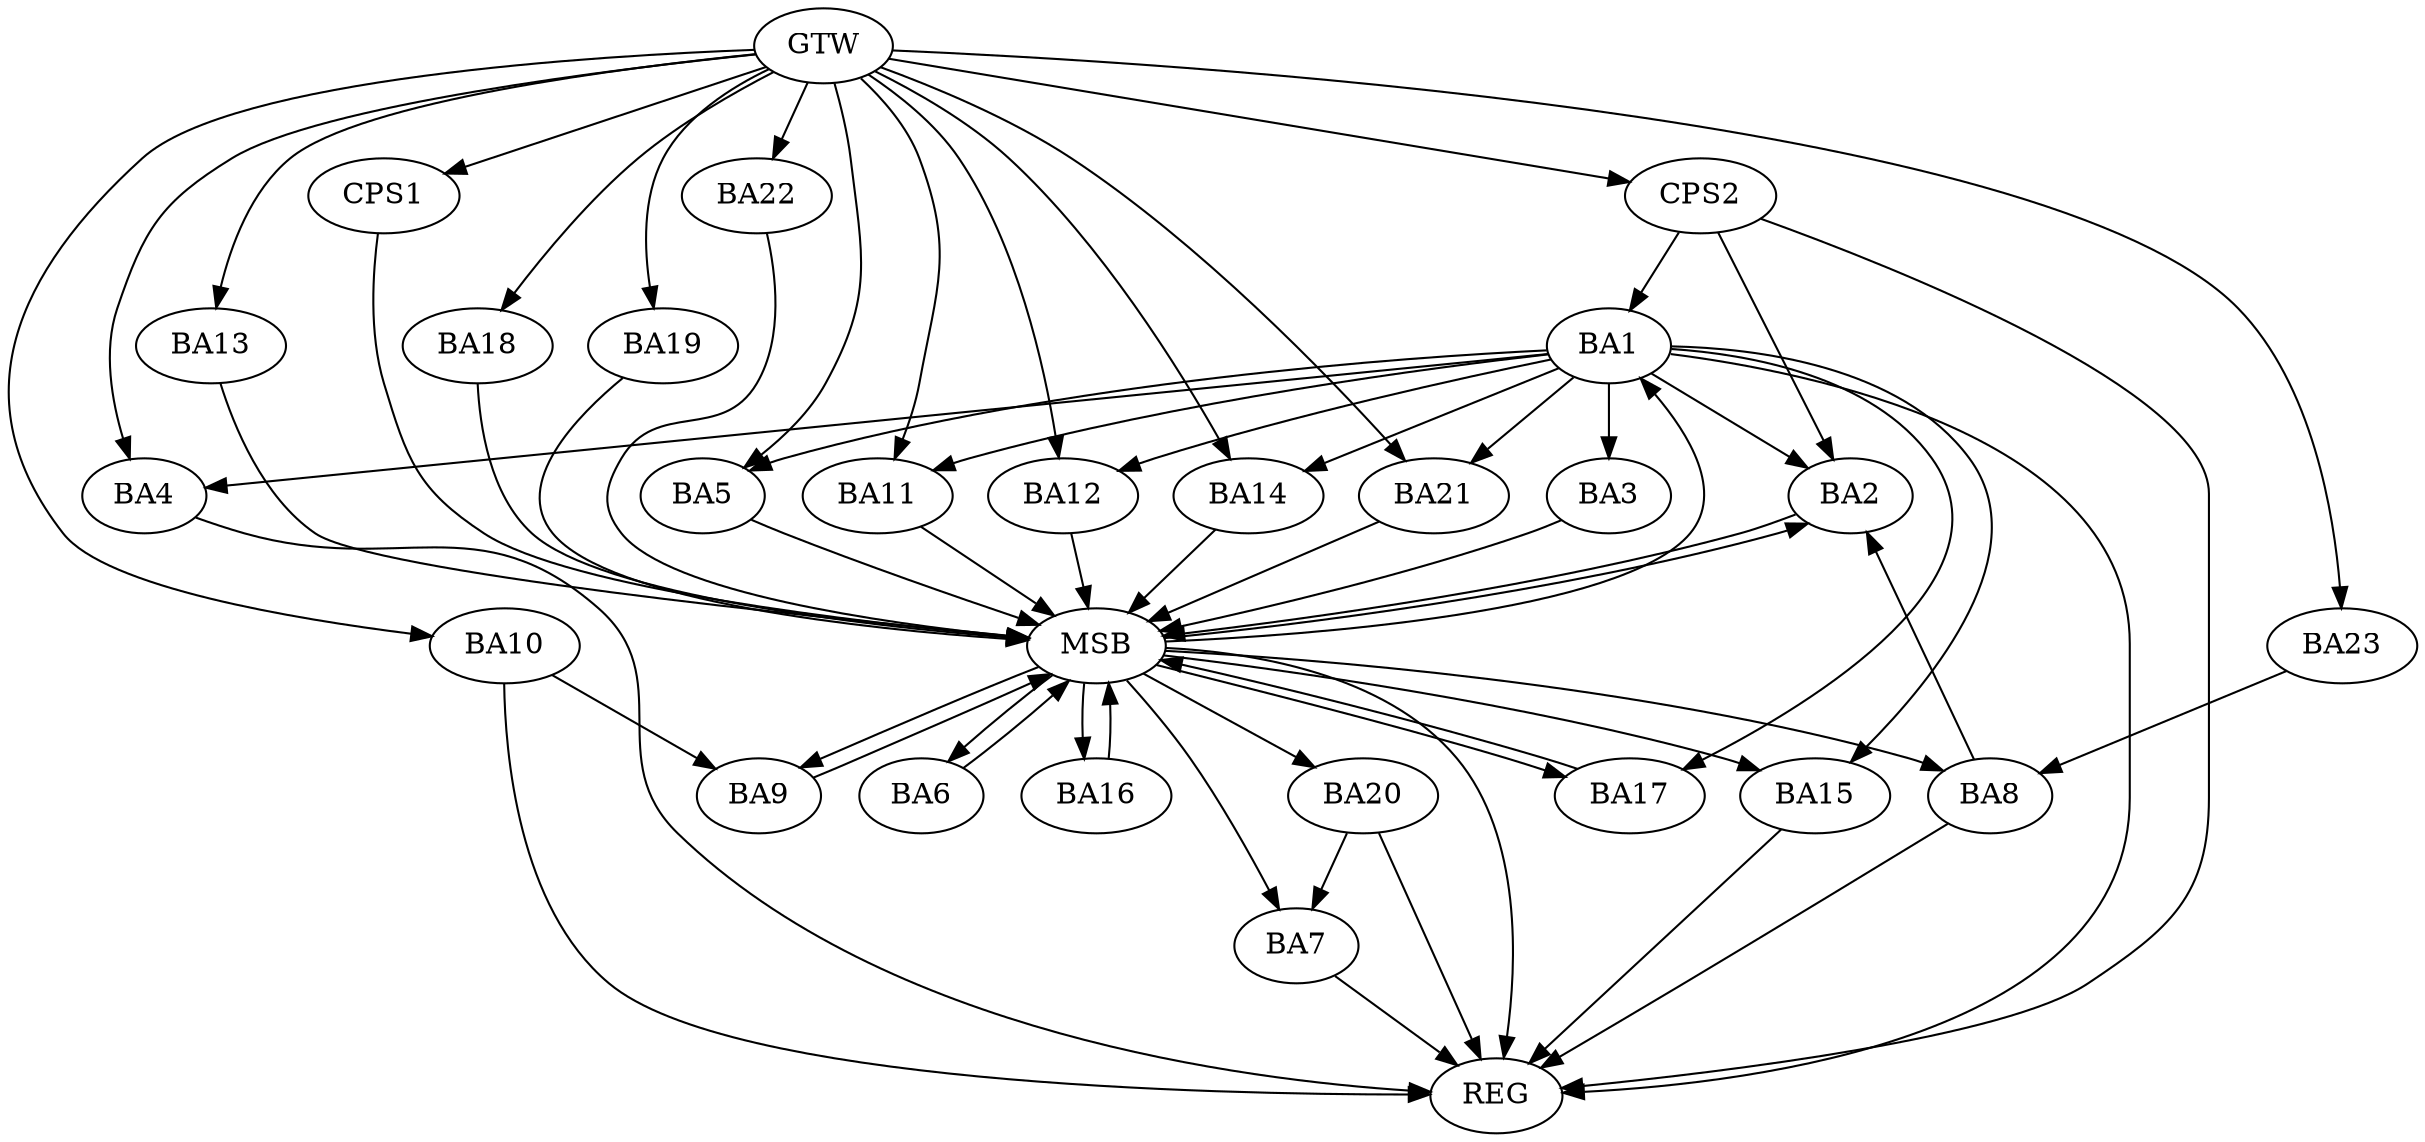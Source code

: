 strict digraph G {
  BA1 [ label="BA1" ];
  BA2 [ label="BA2" ];
  BA3 [ label="BA3" ];
  BA4 [ label="BA4" ];
  BA5 [ label="BA5" ];
  BA6 [ label="BA6" ];
  BA7 [ label="BA7" ];
  BA8 [ label="BA8" ];
  BA9 [ label="BA9" ];
  BA10 [ label="BA10" ];
  BA11 [ label="BA11" ];
  BA12 [ label="BA12" ];
  BA13 [ label="BA13" ];
  BA14 [ label="BA14" ];
  BA15 [ label="BA15" ];
  BA16 [ label="BA16" ];
  BA17 [ label="BA17" ];
  BA18 [ label="BA18" ];
  BA19 [ label="BA19" ];
  BA20 [ label="BA20" ];
  BA21 [ label="BA21" ];
  BA22 [ label="BA22" ];
  BA23 [ label="BA23" ];
  CPS1 [ label="CPS1" ];
  CPS2 [ label="CPS2" ];
  GTW [ label="GTW" ];
  REG [ label="REG" ];
  MSB [ label="MSB" ];
  BA1 -> BA2;
  BA8 -> BA2;
  BA10 -> BA9;
  BA20 -> BA7;
  BA23 -> BA8;
  CPS2 -> BA1;
  CPS2 -> BA2;
  GTW -> BA4;
  GTW -> BA5;
  GTW -> BA10;
  GTW -> BA11;
  GTW -> BA12;
  GTW -> BA13;
  GTW -> BA14;
  GTW -> BA18;
  GTW -> BA19;
  GTW -> BA21;
  GTW -> BA22;
  GTW -> BA23;
  GTW -> CPS1;
  GTW -> CPS2;
  BA1 -> REG;
  BA4 -> REG;
  BA7 -> REG;
  BA8 -> REG;
  BA10 -> REG;
  BA15 -> REG;
  BA20 -> REG;
  CPS2 -> REG;
  BA2 -> MSB;
  MSB -> BA1;
  MSB -> REG;
  BA3 -> MSB;
  MSB -> BA2;
  BA5 -> MSB;
  BA6 -> MSB;
  BA9 -> MSB;
  MSB -> BA6;
  BA11 -> MSB;
  BA12 -> MSB;
  MSB -> BA8;
  BA13 -> MSB;
  BA14 -> MSB;
  BA16 -> MSB;
  MSB -> BA9;
  BA17 -> MSB;
  MSB -> BA16;
  BA18 -> MSB;
  MSB -> BA17;
  BA19 -> MSB;
  MSB -> BA7;
  BA21 -> MSB;
  BA22 -> MSB;
  CPS1 -> MSB;
  MSB -> BA15;
  MSB -> BA20;
  BA1 -> BA4;
  BA1 -> BA21;
  BA1 -> BA12;
  BA1 -> BA17;
  BA1 -> BA5;
  BA1 -> BA11;
  BA1 -> BA14;
  BA1 -> BA15;
  BA1 -> BA3;
}
